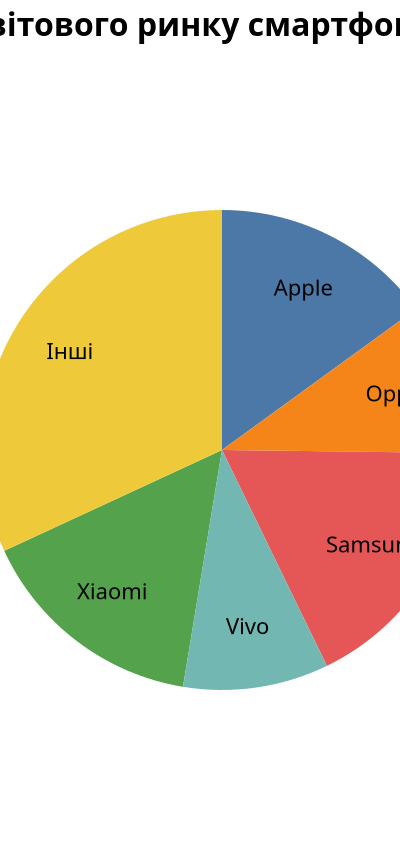 {
    "$schema": "https://vega.github.io/schema/vega-lite/v5.json",
    "title": {
      "text": "Розподіл світового ринку смартфонів у 2021 році",
      "fontSize": 16,
      "fontWeight": "bold"
    },
    "config": {
      "legend": {
        "labelFontSize": 11,
        "titleFontSize": 12,
        "titleFontWeight": "bold"
      }
    },
    "width": "container", "height": 400,
    "data": {
      "values": [        
        {"brand": "Samsung", "share": 17.6},
        {"brand": "Xiaomi", "share": 15.5},
        {"brand": "Apple", "share": 15.0},
        {"brand": "Oppo", "share": 10.2},
        {"brand": "Vivo", "share": 9.8},
        {"brand": "Інші", "share": 31.9}
      ]
    },
    "encoding": {
      "theta": {"field": "share", "type": "quantitative", "stack": true},
      "color": {"field": "brand", "type": "nominal", "legend": null}
    },
    "layer": [{
      "mark": {"type": "arc", "outerRadius": 120}
    }, {
      "mark": {"type": "text", "radius": 90},
      "encoding": {
        "text": {"field": "brand", "type": "nominal"},
        "color": {"value": "black"}
      }
    }]
}
